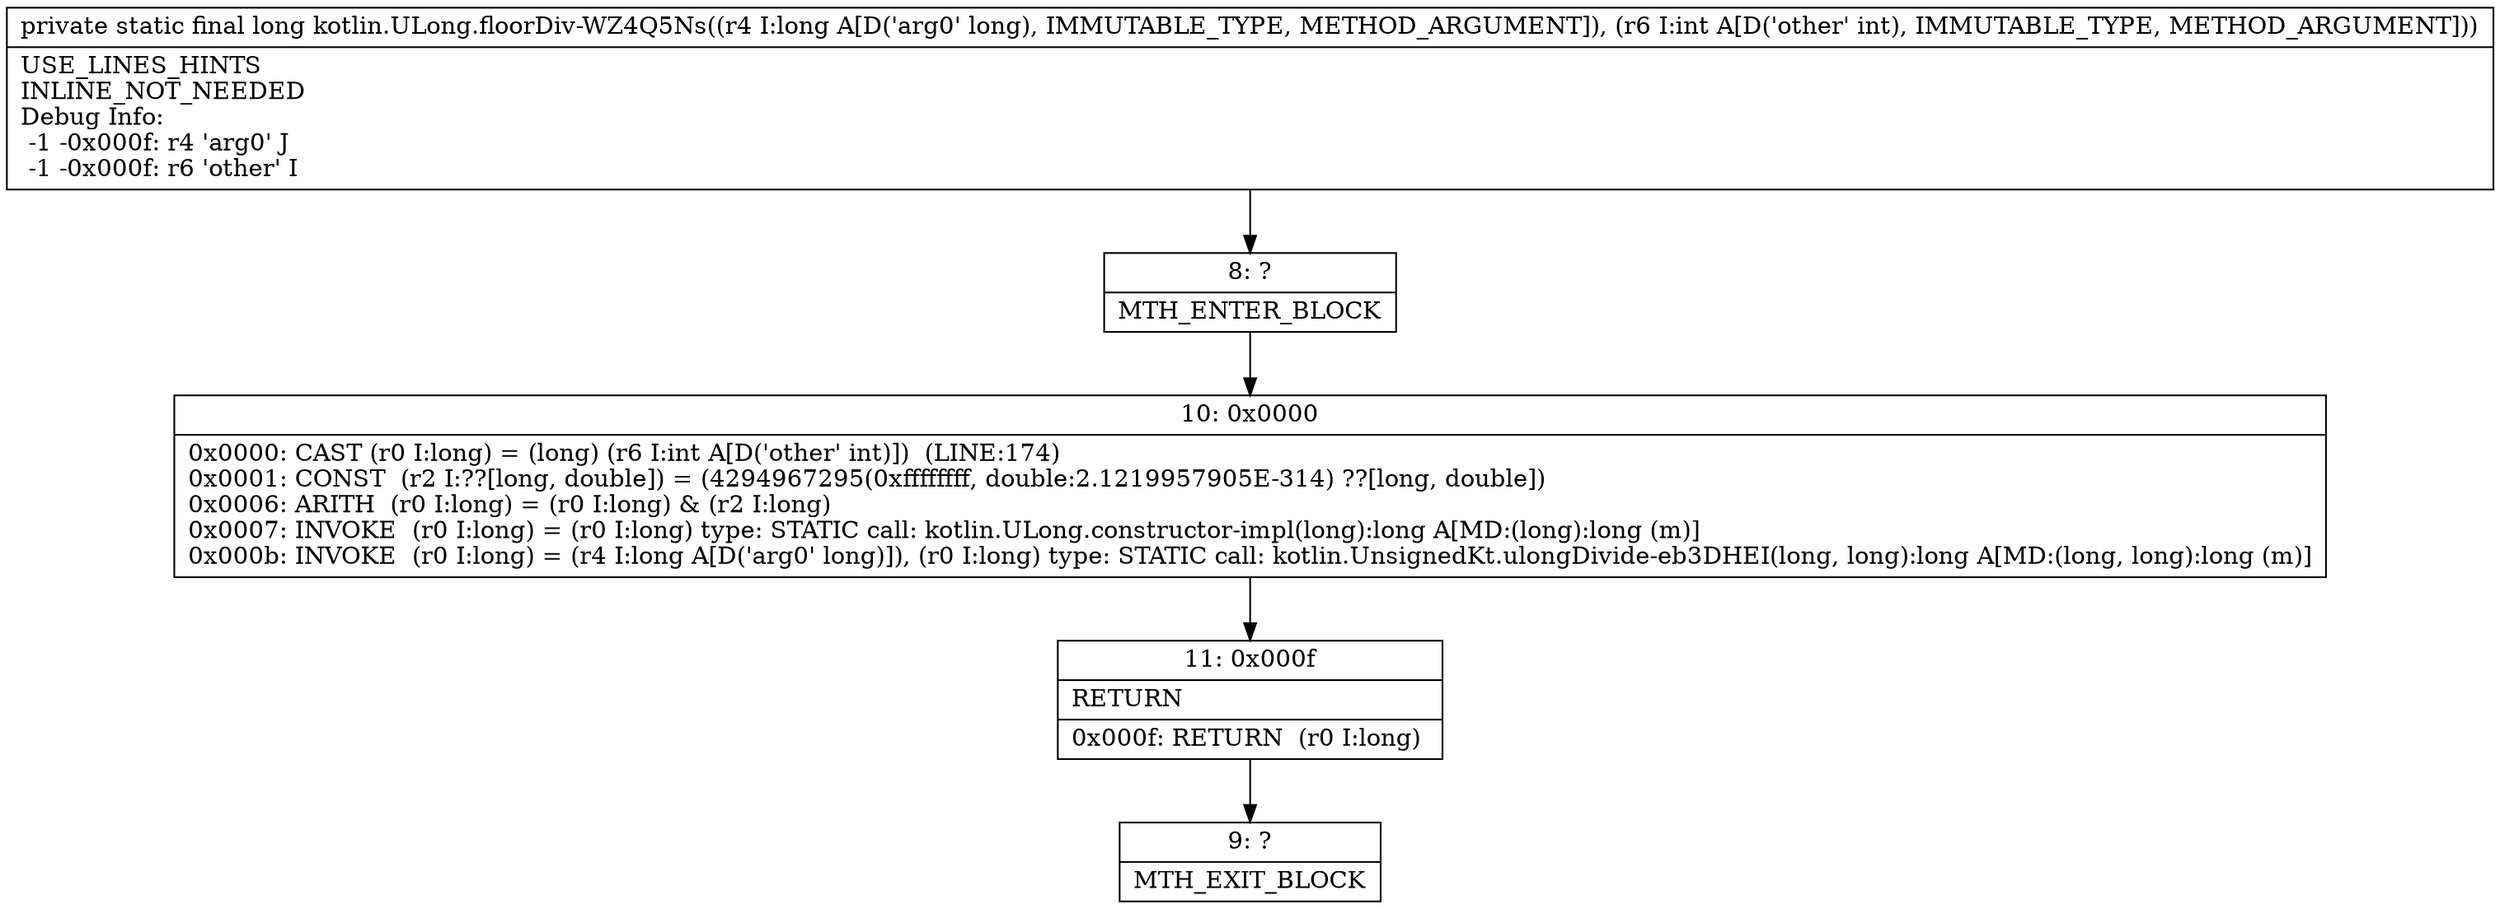 digraph "CFG forkotlin.ULong.floorDiv\-WZ4Q5Ns(JI)J" {
Node_8 [shape=record,label="{8\:\ ?|MTH_ENTER_BLOCK\l}"];
Node_10 [shape=record,label="{10\:\ 0x0000|0x0000: CAST (r0 I:long) = (long) (r6 I:int A[D('other' int)])  (LINE:174)\l0x0001: CONST  (r2 I:??[long, double]) = (4294967295(0xffffffff, double:2.1219957905E\-314) ??[long, double]) \l0x0006: ARITH  (r0 I:long) = (r0 I:long) & (r2 I:long) \l0x0007: INVOKE  (r0 I:long) = (r0 I:long) type: STATIC call: kotlin.ULong.constructor\-impl(long):long A[MD:(long):long (m)]\l0x000b: INVOKE  (r0 I:long) = (r4 I:long A[D('arg0' long)]), (r0 I:long) type: STATIC call: kotlin.UnsignedKt.ulongDivide\-eb3DHEI(long, long):long A[MD:(long, long):long (m)]\l}"];
Node_11 [shape=record,label="{11\:\ 0x000f|RETURN\l|0x000f: RETURN  (r0 I:long) \l}"];
Node_9 [shape=record,label="{9\:\ ?|MTH_EXIT_BLOCK\l}"];
MethodNode[shape=record,label="{private static final long kotlin.ULong.floorDiv\-WZ4Q5Ns((r4 I:long A[D('arg0' long), IMMUTABLE_TYPE, METHOD_ARGUMENT]), (r6 I:int A[D('other' int), IMMUTABLE_TYPE, METHOD_ARGUMENT]))  | USE_LINES_HINTS\lINLINE_NOT_NEEDED\lDebug Info:\l  \-1 \-0x000f: r4 'arg0' J\l  \-1 \-0x000f: r6 'other' I\l}"];
MethodNode -> Node_8;Node_8 -> Node_10;
Node_10 -> Node_11;
Node_11 -> Node_9;
}

